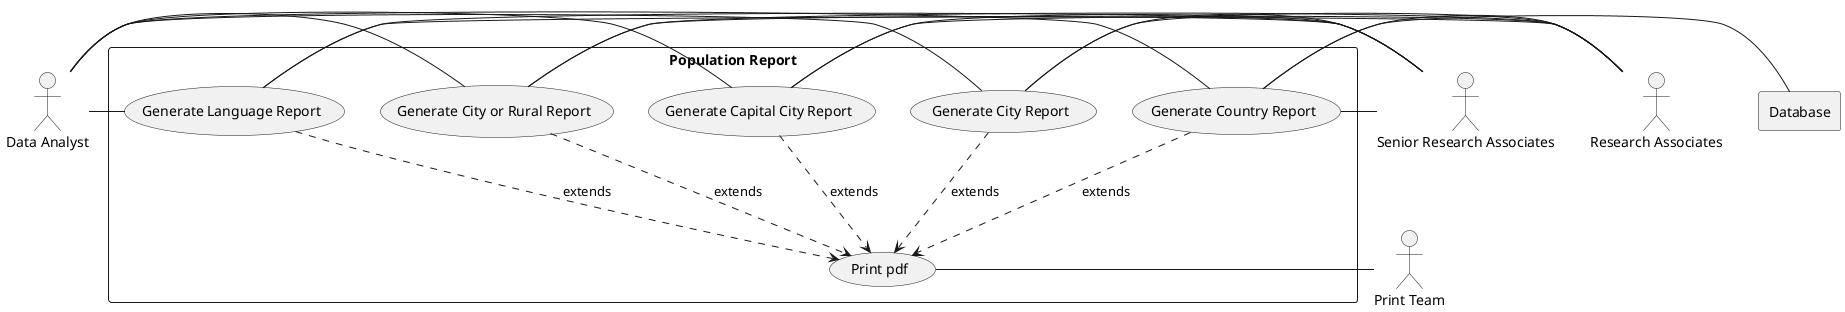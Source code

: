 @startuml

actor DA as "Data Analyst"
actor SR as "Senior Research Associates"
actor RA as "Research Associates"

actor PT as "Print Team"

rectangle Database

rectangle "Population Report" {
    usecase UC1 as "Generate Country Report"
    usecase UC2 as "Generate City Report"
    usecase UC3 as "Generate Capital City Report"
    usecase UC4 as "Generate City or Rural Report"
    usecase UC5 as "Generate Language Report"
    usecase UCa as "Print pdf"

    DA - UC1
    DA - UC2
    DA - UC3
    DA - UC4
    DA - UC5

    SR - UC1
    SR - UC2
    SR - UC3
    SR - UC4
    SR - UC5

    RA - UC1
    RA - UC2
    RA - UC3
    RA - UC4
    RA - UC5

    PT - UCa

    UC1 ..>UCa : extends
    UC2 ..>UCa : extends
    UC3 ..>UCa : extends
    UC4 ..>UCa : extends
    UC5 ..>UCa : extends
    UC1 - Database
}

@enduml